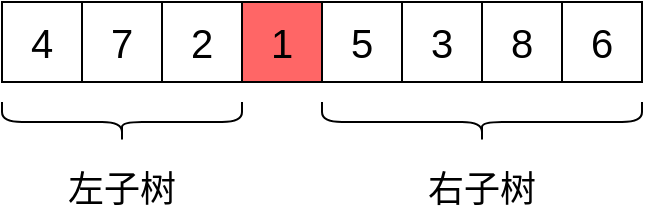 <mxfile version="20.8.16" type="device"><diagram name="第 1 页" id="07E-vtBlDXNyVMbwgM2s"><mxGraphModel dx="1114" dy="747" grid="1" gridSize="10" guides="1" tooltips="1" connect="1" arrows="1" fold="1" page="1" pageScale="1" pageWidth="1169" pageHeight="827" math="0" shadow="0"><root><mxCell id="0"/><mxCell id="1" parent="0"/><mxCell id="ONfh8mAk2dEuYH4AtgCr-1" value="4" style="whiteSpace=wrap;html=1;aspect=fixed;fontSize=20;fillColor=#FFFFFF;" vertex="1" parent="1"><mxGeometry x="200" y="160" width="40" height="40" as="geometry"/></mxCell><mxCell id="ONfh8mAk2dEuYH4AtgCr-2" value="7" style="whiteSpace=wrap;html=1;aspect=fixed;fontSize=20;fillColor=#FFFFFF;" vertex="1" parent="1"><mxGeometry x="240" y="160" width="40" height="40" as="geometry"/></mxCell><mxCell id="ONfh8mAk2dEuYH4AtgCr-3" value="2" style="whiteSpace=wrap;html=1;aspect=fixed;fontSize=20;fillColor=#FFFFFF;" vertex="1" parent="1"><mxGeometry x="280" y="160" width="40" height="40" as="geometry"/></mxCell><mxCell id="ONfh8mAk2dEuYH4AtgCr-4" value="1" style="whiteSpace=wrap;html=1;aspect=fixed;fontSize=20;fillColor=#FF6666;" vertex="1" parent="1"><mxGeometry x="320" y="160" width="40" height="40" as="geometry"/></mxCell><mxCell id="ONfh8mAk2dEuYH4AtgCr-5" value="5" style="whiteSpace=wrap;html=1;aspect=fixed;fontSize=20;fillColor=#FFFFFF;" vertex="1" parent="1"><mxGeometry x="360" y="160" width="40" height="40" as="geometry"/></mxCell><mxCell id="ONfh8mAk2dEuYH4AtgCr-6" value="3" style="whiteSpace=wrap;html=1;aspect=fixed;fontSize=20;fillColor=#FFFFFF;" vertex="1" parent="1"><mxGeometry x="400" y="160" width="40" height="40" as="geometry"/></mxCell><mxCell id="ONfh8mAk2dEuYH4AtgCr-7" value="8" style="whiteSpace=wrap;html=1;aspect=fixed;fontSize=20;fillColor=#FFFFFF;" vertex="1" parent="1"><mxGeometry x="440" y="160" width="40" height="40" as="geometry"/></mxCell><mxCell id="ONfh8mAk2dEuYH4AtgCr-8" value="6" style="whiteSpace=wrap;html=1;aspect=fixed;fontSize=20;fillColor=#FFFFFF;" vertex="1" parent="1"><mxGeometry x="480" y="160" width="40" height="40" as="geometry"/></mxCell><mxCell id="ONfh8mAk2dEuYH4AtgCr-9" value="" style="shape=curlyBracket;whiteSpace=wrap;html=1;rounded=1;labelPosition=left;verticalLabelPosition=middle;align=right;verticalAlign=middle;fillColor=#FF6666;rotation=-90;" vertex="1" parent="1"><mxGeometry x="250" y="160" width="20" height="120" as="geometry"/></mxCell><mxCell id="ONfh8mAk2dEuYH4AtgCr-10" value="左子树" style="text;html=1;strokeColor=none;fillColor=none;align=center;verticalAlign=middle;whiteSpace=wrap;rounded=0;fontSize=18;" vertex="1" parent="1"><mxGeometry x="230" y="239" width="60" height="30" as="geometry"/></mxCell><mxCell id="ONfh8mAk2dEuYH4AtgCr-11" value="右子树" style="text;html=1;strokeColor=none;fillColor=none;align=center;verticalAlign=middle;whiteSpace=wrap;rounded=0;fontSize=18;" vertex="1" parent="1"><mxGeometry x="410" y="239" width="60" height="30" as="geometry"/></mxCell><mxCell id="ONfh8mAk2dEuYH4AtgCr-12" value="" style="shape=curlyBracket;whiteSpace=wrap;html=1;rounded=1;labelPosition=left;verticalLabelPosition=middle;align=right;verticalAlign=middle;fillColor=#FF6666;rotation=-90;" vertex="1" parent="1"><mxGeometry x="430" y="140" width="20" height="160" as="geometry"/></mxCell></root></mxGraphModel></diagram></mxfile>